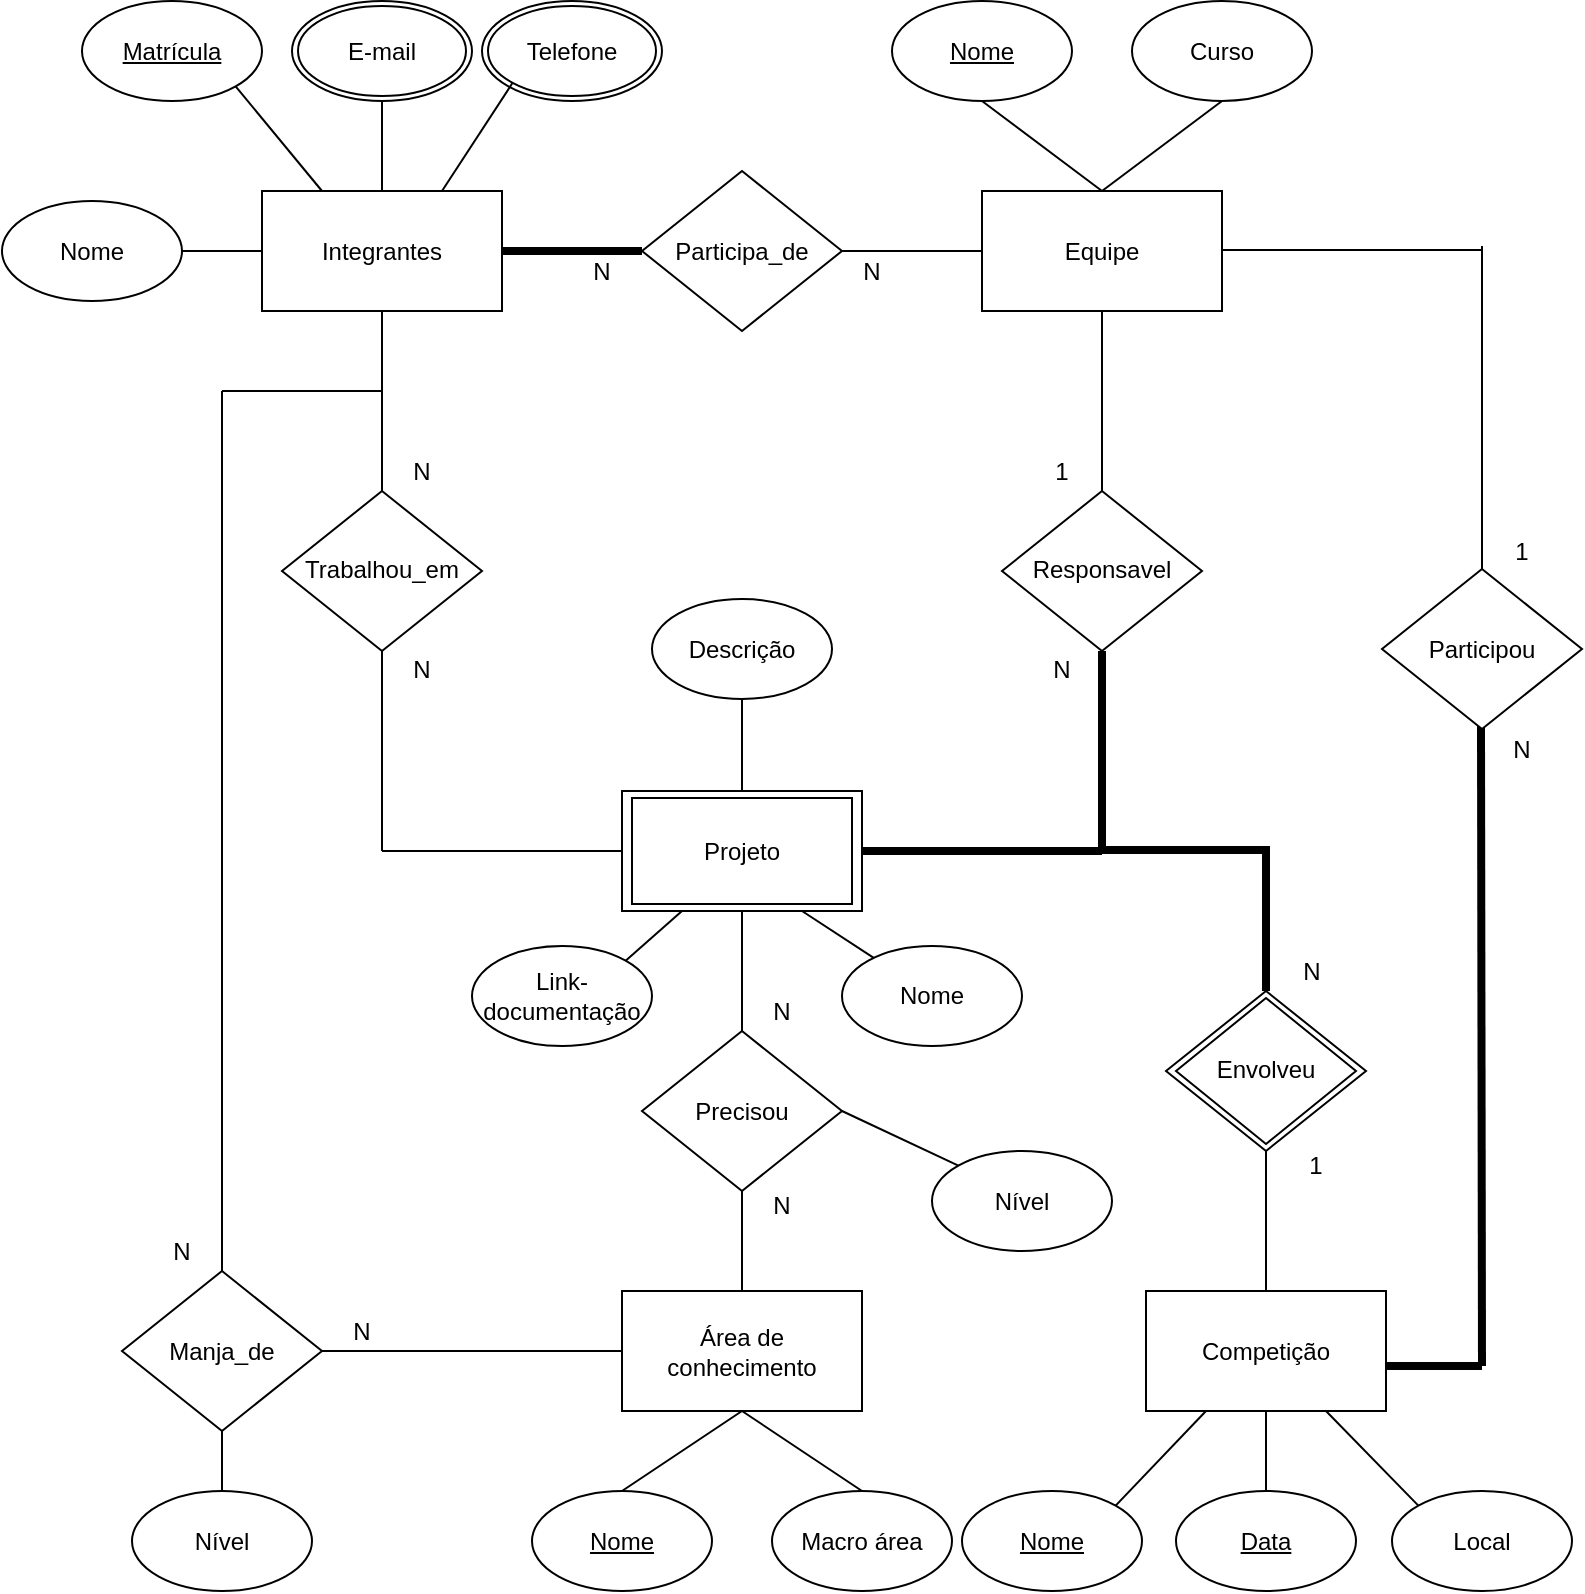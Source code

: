 <mxfile version="12.2.6" type="device" pages="1"><diagram id="QbOctcNtWyUwh9vlXp59" name="Page-1"><mxGraphModel dx="829" dy="933" grid="1" gridSize="10" guides="1" tooltips="1" connect="1" arrows="1" fold="1" page="1" pageScale="1" pageWidth="827" pageHeight="1169" math="0" shadow="0"><root><mxCell id="0"/><mxCell id="1" parent="0"/><mxCell id="Owvt2HFNUuFYuoQdMX9v-49" value="Matrícula" style="ellipse;whiteSpace=wrap;html=1;fontStyle=4" vertex="1" parent="1"><mxGeometry x="870" y="237.5" width="90" height="50" as="geometry"/></mxCell><mxCell id="fKhxq8QPWoodHr8Rx7Cf-14" value="Telefone" style="ellipse;whiteSpace=wrap;html=1;" parent="1" vertex="1"><mxGeometry x="1070" y="237.5" width="90" height="50" as="geometry"/></mxCell><mxCell id="fKhxq8QPWoodHr8Rx7Cf-18" value="Telefone" style="ellipse;whiteSpace=wrap;html=1;" parent="1" vertex="1"><mxGeometry x="1073" y="240" width="84" height="45" as="geometry"/></mxCell><mxCell id="fKhxq8QPWoodHr8Rx7Cf-1" value="Área de conhecimento" style="rounded=0;whiteSpace=wrap;html=1;" parent="1" vertex="1"><mxGeometry x="1140" y="882.5" width="120" height="60" as="geometry"/></mxCell><mxCell id="fKhxq8QPWoodHr8Rx7Cf-2" value="Nome" style="ellipse;whiteSpace=wrap;html=1;fontStyle=4" parent="1" vertex="1"><mxGeometry x="1095" y="982.5" width="90" height="50" as="geometry"/></mxCell><mxCell id="fKhxq8QPWoodHr8Rx7Cf-4" value="Equipe" style="rounded=0;whiteSpace=wrap;html=1;" parent="1" vertex="1"><mxGeometry x="1320" y="332.5" width="120" height="60" as="geometry"/></mxCell><mxCell id="fKhxq8QPWoodHr8Rx7Cf-6" value="Nome" style="ellipse;whiteSpace=wrap;html=1;fontStyle=4" parent="1" vertex="1"><mxGeometry x="1275" y="237.5" width="90" height="50" as="geometry"/></mxCell><mxCell id="fKhxq8QPWoodHr8Rx7Cf-8" value="Curso" style="ellipse;whiteSpace=wrap;html=1;" parent="1" vertex="1"><mxGeometry x="1395" y="237.5" width="90" height="50" as="geometry"/></mxCell><mxCell id="fKhxq8QPWoodHr8Rx7Cf-10" value="Integrantes" style="rounded=0;whiteSpace=wrap;html=1;" parent="1" vertex="1"><mxGeometry x="960" y="332.5" width="120" height="60" as="geometry"/></mxCell><mxCell id="fKhxq8QPWoodHr8Rx7Cf-11" value="Nome" style="ellipse;whiteSpace=wrap;html=1;" parent="1" vertex="1"><mxGeometry x="830" y="337.5" width="90" height="50" as="geometry"/></mxCell><mxCell id="fKhxq8QPWoodHr8Rx7Cf-16" value="E-mail" style="ellipse;whiteSpace=wrap;html=1;" parent="1" vertex="1"><mxGeometry x="975" y="237.5" width="90" height="50" as="geometry"/></mxCell><mxCell id="fKhxq8QPWoodHr8Rx7Cf-19" value="E-mail" style="ellipse;whiteSpace=wrap;html=1;" parent="1" vertex="1"><mxGeometry x="978" y="240" width="84" height="45" as="geometry"/></mxCell><mxCell id="fKhxq8QPWoodHr8Rx7Cf-20" value="Data" style="ellipse;whiteSpace=wrap;html=1;fontStyle=4" parent="1" vertex="1"><mxGeometry x="1417" y="982.5" width="90" height="50" as="geometry"/></mxCell><mxCell id="fKhxq8QPWoodHr8Rx7Cf-25" value="Competição" style="rounded=0;whiteSpace=wrap;html=1;" parent="1" vertex="1"><mxGeometry x="1402" y="882.5" width="120" height="60" as="geometry"/></mxCell><mxCell id="fKhxq8QPWoodHr8Rx7Cf-26" value="Nome" style="ellipse;whiteSpace=wrap;html=1;fontStyle=4" parent="1" vertex="1"><mxGeometry x="1310" y="982.5" width="90" height="50" as="geometry"/></mxCell><mxCell id="fKhxq8QPWoodHr8Rx7Cf-27" value="Local" style="ellipse;whiteSpace=wrap;html=1;" parent="1" vertex="1"><mxGeometry x="1525" y="982.5" width="90" height="50" as="geometry"/></mxCell><mxCell id="fKhxq8QPWoodHr8Rx7Cf-34" value="Link-documentação" style="ellipse;whiteSpace=wrap;html=1;" parent="1" vertex="1"><mxGeometry x="1065" y="710" width="90" height="50" as="geometry"/></mxCell><mxCell id="fKhxq8QPWoodHr8Rx7Cf-39" value="Projeto" style="rounded=0;whiteSpace=wrap;html=1;" parent="1" vertex="1"><mxGeometry x="1140" y="632.5" width="120" height="60" as="geometry"/></mxCell><mxCell id="fKhxq8QPWoodHr8Rx7Cf-40" value="Nome" style="ellipse;whiteSpace=wrap;html=1;" parent="1" vertex="1"><mxGeometry x="1250" y="710" width="90" height="50" as="geometry"/></mxCell><mxCell id="fKhxq8QPWoodHr8Rx7Cf-41" value="Descrição" style="ellipse;whiteSpace=wrap;html=1;" parent="1" vertex="1"><mxGeometry x="1155" y="536.5" width="90" height="50" as="geometry"/></mxCell><mxCell id="bj9RM_VjNCsY6ynYMhax-1" value="" style="endArrow=none;html=1;entryX=0.5;entryY=0;entryDx=0;entryDy=0;exitX=0.5;exitY=1;exitDx=0;exitDy=0;" parent="1" source="fKhxq8QPWoodHr8Rx7Cf-16" target="fKhxq8QPWoodHr8Rx7Cf-10" edge="1"><mxGeometry width="50" height="50" relative="1" as="geometry"><mxPoint x="880" y="482.5" as="sourcePoint"/><mxPoint x="930" y="432.5" as="targetPoint"/></mxGeometry></mxCell><mxCell id="bj9RM_VjNCsY6ynYMhax-5" value="" style="endArrow=none;html=1;entryX=0.5;entryY=1;entryDx=0;entryDy=0;exitX=0.5;exitY=0;exitDx=0;exitDy=0;" parent="1" source="fKhxq8QPWoodHr8Rx7Cf-4" target="fKhxq8QPWoodHr8Rx7Cf-6" edge="1"><mxGeometry width="50" height="50" relative="1" as="geometry"><mxPoint x="1110" y="342.5" as="sourcePoint"/><mxPoint x="1110" y="302.5" as="targetPoint"/></mxGeometry></mxCell><mxCell id="bj9RM_VjNCsY6ynYMhax-7" value="" style="rhombus;whiteSpace=wrap;html=1;" parent="1" vertex="1"><mxGeometry x="1150" y="322.5" width="100" height="80" as="geometry"/></mxCell><mxCell id="bj9RM_VjNCsY6ynYMhax-9" value="" style="endArrow=none;html=1;exitX=1;exitY=0.5;exitDx=0;exitDy=0;entryX=0;entryY=0.5;entryDx=0;entryDy=0;" parent="1" source="bj9RM_VjNCsY6ynYMhax-7" target="fKhxq8QPWoodHr8Rx7Cf-4" edge="1"><mxGeometry width="50" height="50" relative="1" as="geometry"><mxPoint x="1180" y="522.5" as="sourcePoint"/><mxPoint x="1320" y="367.5" as="targetPoint"/></mxGeometry></mxCell><mxCell id="bj9RM_VjNCsY6ynYMhax-13" value="" style="endArrow=none;html=1;entryX=0.5;entryY=1;entryDx=0;entryDy=0;exitX=0.5;exitY=0;exitDx=0;exitDy=0;" parent="1" source="fKhxq8QPWoodHr8Rx7Cf-20" target="fKhxq8QPWoodHr8Rx7Cf-25" edge="1"><mxGeometry width="50" height="50" relative="1" as="geometry"><mxPoint x="1472" y="892.5" as="sourcePoint"/><mxPoint x="1472" y="857.5" as="targetPoint"/></mxGeometry></mxCell><mxCell id="bj9RM_VjNCsY6ynYMhax-16" value="" style="rhombus;whiteSpace=wrap;html=1;" parent="1" vertex="1"><mxGeometry x="1412" y="732.5" width="100" height="80" as="geometry"/></mxCell><mxCell id="bj9RM_VjNCsY6ynYMhax-18" value="" style="endArrow=none;html=1;exitX=0.5;exitY=1;exitDx=0;exitDy=0;entryX=0.5;entryY=0;entryDx=0;entryDy=0;" parent="1" source="bj9RM_VjNCsY6ynYMhax-16" edge="1" target="fKhxq8QPWoodHr8Rx7Cf-25"><mxGeometry width="50" height="50" relative="1" as="geometry"><mxPoint x="1545.5" y="522.5" as="sourcePoint"/><mxPoint x="1475.5" y="820" as="targetPoint"/></mxGeometry></mxCell><mxCell id="bj9RM_VjNCsY6ynYMhax-25" value="" style="rhombus;whiteSpace=wrap;html=1;" parent="1" vertex="1"><mxGeometry x="1330" y="482.5" width="100" height="80" as="geometry"/></mxCell><mxCell id="bj9RM_VjNCsY6ynYMhax-27" value="" style="endArrow=none;html=1;entryX=1;entryY=0;entryDx=0;entryDy=0;exitX=0.25;exitY=1;exitDx=0;exitDy=0;" parent="1" source="fKhxq8QPWoodHr8Rx7Cf-39" target="fKhxq8QPWoodHr8Rx7Cf-34" edge="1"><mxGeometry width="50" height="50" relative="1" as="geometry"><mxPoint x="1220" y="642.5" as="sourcePoint"/><mxPoint x="1220" y="602.5" as="targetPoint"/></mxGeometry></mxCell><mxCell id="bj9RM_VjNCsY6ynYMhax-29" value="" style="endArrow=none;html=1;entryX=0.5;entryY=1;entryDx=0;entryDy=0;exitX=0.5;exitY=0;exitDx=0;exitDy=0;" parent="1" source="bj9RM_VjNCsY6ynYMhax-25" target="fKhxq8QPWoodHr8Rx7Cf-4" edge="1"><mxGeometry width="50" height="50" relative="1" as="geometry"><mxPoint x="1420" y="482.5" as="sourcePoint"/><mxPoint x="1470" y="432.5" as="targetPoint"/></mxGeometry></mxCell><mxCell id="bj9RM_VjNCsY6ynYMhax-31" value="" style="endArrow=none;html=1;exitX=0.75;exitY=1;exitDx=0;exitDy=0;" parent="1" source="fKhxq8QPWoodHr8Rx7Cf-39" target="fKhxq8QPWoodHr8Rx7Cf-40" edge="1"><mxGeometry width="50" height="50" relative="1" as="geometry"><mxPoint x="1220" y="702.5" as="sourcePoint"/><mxPoint x="1135" y="752.5" as="targetPoint"/></mxGeometry></mxCell><mxCell id="bj9RM_VjNCsY6ynYMhax-32" value="" style="endArrow=none;html=1;entryX=0.5;entryY=0;entryDx=0;entryDy=0;exitX=0.5;exitY=1;exitDx=0;exitDy=0;" parent="1" source="fKhxq8QPWoodHr8Rx7Cf-8" target="fKhxq8QPWoodHr8Rx7Cf-4" edge="1"><mxGeometry width="50" height="50" relative="1" as="geometry"><mxPoint x="1390" y="342.5" as="sourcePoint"/><mxPoint x="1305" y="302.5" as="targetPoint"/></mxGeometry></mxCell><mxCell id="bj9RM_VjNCsY6ynYMhax-34" value="" style="rhombus;whiteSpace=wrap;html=1;" parent="1" vertex="1"><mxGeometry x="890" y="872.5" width="100" height="80" as="geometry"/></mxCell><mxCell id="bj9RM_VjNCsY6ynYMhax-35" value="" style="endArrow=none;html=1;entryX=0.5;entryY=0;entryDx=0;entryDy=0;" parent="1" target="bj9RM_VjNCsY6ynYMhax-34" edge="1"><mxGeometry width="50" height="50" relative="1" as="geometry"><mxPoint x="940" y="432.5" as="sourcePoint"/><mxPoint x="787" y="722.5" as="targetPoint"/></mxGeometry></mxCell><mxCell id="bj9RM_VjNCsY6ynYMhax-37" value="" style="endArrow=none;html=1;entryX=0.5;entryY=0;entryDx=0;entryDy=0;exitX=0.5;exitY=1;exitDx=0;exitDy=0;" parent="1" source="fKhxq8QPWoodHr8Rx7Cf-1" target="fKhxq8QPWoodHr8Rx7Cf-2" edge="1"><mxGeometry width="50" height="50" relative="1" as="geometry"><mxPoint x="920" y="1012.5" as="sourcePoint"/><mxPoint x="970" y="962.5" as="targetPoint"/></mxGeometry></mxCell><mxCell id="bj9RM_VjNCsY6ynYMhax-38" value="" style="endArrow=none;html=1;entryX=0;entryY=0.5;entryDx=0;entryDy=0;exitX=1;exitY=0.5;exitDx=0;exitDy=0;" parent="1" source="fKhxq8QPWoodHr8Rx7Cf-11" target="fKhxq8QPWoodHr8Rx7Cf-10" edge="1"><mxGeometry width="50" height="50" relative="1" as="geometry"><mxPoint x="870" y="452.5" as="sourcePoint"/><mxPoint x="940" y="452.5" as="targetPoint"/></mxGeometry></mxCell><mxCell id="bj9RM_VjNCsY6ynYMhax-39" value="" style="endArrow=none;html=1;exitX=0.5;exitY=0;exitDx=0;exitDy=0;entryX=0.5;entryY=1;entryDx=0;entryDy=0;" parent="1" source="fKhxq8QPWoodHr8Rx7Cf-39" target="fKhxq8QPWoodHr8Rx7Cf-41" edge="1"><mxGeometry width="50" height="50" relative="1" as="geometry"><mxPoint x="1210" y="702.5" as="sourcePoint"/><mxPoint x="1200" y="592.5" as="targetPoint"/></mxGeometry></mxCell><mxCell id="bj9RM_VjNCsY6ynYMhax-41" value="" style="endArrow=none;html=1;entryX=1;entryY=0.5;entryDx=0;entryDy=0;strokeWidth=4;" parent="1" target="fKhxq8QPWoodHr8Rx7Cf-39" edge="1"><mxGeometry width="50" height="50" relative="1" as="geometry"><mxPoint x="1380" y="662.5" as="sourcePoint"/><mxPoint x="1270" y="672.5" as="targetPoint"/></mxGeometry></mxCell><mxCell id="bj9RM_VjNCsY6ynYMhax-42" value="" style="endArrow=none;html=1;entryX=0.5;entryY=1;entryDx=0;entryDy=0;strokeWidth=4;" parent="1" target="bj9RM_VjNCsY6ynYMhax-25" edge="1"><mxGeometry width="50" height="50" relative="1" as="geometry"><mxPoint x="1380" y="662.5" as="sourcePoint"/><mxPoint x="1410" y="642.5" as="targetPoint"/></mxGeometry></mxCell><mxCell id="bj9RM_VjNCsY6ynYMhax-43" value="" style="rhombus;whiteSpace=wrap;html=1;" parent="1" vertex="1"><mxGeometry x="970" y="482.5" width="100" height="80" as="geometry"/></mxCell><mxCell id="bj9RM_VjNCsY6ynYMhax-44" value="" style="endArrow=none;html=1;entryX=0;entryY=0.5;entryDx=0;entryDy=0;" parent="1" target="fKhxq8QPWoodHr8Rx7Cf-39" edge="1"><mxGeometry width="50" height="50" relative="1" as="geometry"><mxPoint x="1020" y="662.5" as="sourcePoint"/><mxPoint x="900" y="662.5" as="targetPoint"/></mxGeometry></mxCell><mxCell id="bj9RM_VjNCsY6ynYMhax-45" value="" style="endArrow=none;html=1;entryX=0.5;entryY=1;entryDx=0;entryDy=0;" parent="1" target="bj9RM_VjNCsY6ynYMhax-43" edge="1"><mxGeometry width="50" height="50" relative="1" as="geometry"><mxPoint x="1020" y="662.5" as="sourcePoint"/><mxPoint x="1050" y="642.5" as="targetPoint"/></mxGeometry></mxCell><mxCell id="bj9RM_VjNCsY6ynYMhax-46" value="" style="endArrow=none;html=1;entryX=0.5;entryY=1;entryDx=0;entryDy=0;exitX=0.5;exitY=0;exitDx=0;exitDy=0;" parent="1" edge="1"><mxGeometry width="50" height="50" relative="1" as="geometry"><mxPoint x="1020" y="482.5" as="sourcePoint"/><mxPoint x="1020" y="392.5" as="targetPoint"/></mxGeometry></mxCell><mxCell id="bj9RM_VjNCsY6ynYMhax-47" value="" style="endArrow=none;html=1;entryX=1;entryY=0.5;entryDx=0;entryDy=0;exitX=0;exitY=0.5;exitDx=0;exitDy=0;" parent="1" source="fKhxq8QPWoodHr8Rx7Cf-1" target="bj9RM_VjNCsY6ynYMhax-34" edge="1"><mxGeometry width="50" height="50" relative="1" as="geometry"><mxPoint x="960" y="482.5" as="sourcePoint"/><mxPoint x="957" y="882.5" as="targetPoint"/></mxGeometry></mxCell><mxCell id="bj9RM_VjNCsY6ynYMhax-48" value="" style="endArrow=none;html=1;" parent="1" edge="1"><mxGeometry width="50" height="50" relative="1" as="geometry"><mxPoint x="1020" y="432.5" as="sourcePoint"/><mxPoint x="940" y="432.5" as="targetPoint"/></mxGeometry></mxCell><mxCell id="bj9RM_VjNCsY6ynYMhax-50" value="" style="rhombus;whiteSpace=wrap;html=1;" parent="1" vertex="1"><mxGeometry x="1150" y="752.5" width="100" height="80" as="geometry"/></mxCell><mxCell id="bj9RM_VjNCsY6ynYMhax-51" value="" style="endArrow=none;html=1;entryX=0.5;entryY=0;entryDx=0;entryDy=0;exitX=0.5;exitY=1;exitDx=0;exitDy=0;" parent="1" source="bj9RM_VjNCsY6ynYMhax-50" target="fKhxq8QPWoodHr8Rx7Cf-1" edge="1"><mxGeometry width="50" height="50" relative="1" as="geometry"><mxPoint x="1210" y="952.5" as="sourcePoint"/><mxPoint x="1210" y="992.5" as="targetPoint"/></mxGeometry></mxCell><mxCell id="bj9RM_VjNCsY6ynYMhax-52" value="" style="endArrow=none;html=1;entryX=0.5;entryY=0;entryDx=0;entryDy=0;exitX=0.5;exitY=1;exitDx=0;exitDy=0;" parent="1" source="fKhxq8QPWoodHr8Rx7Cf-39" target="bj9RM_VjNCsY6ynYMhax-50" edge="1"><mxGeometry width="50" height="50" relative="1" as="geometry"><mxPoint x="1210" y="842.5" as="sourcePoint"/><mxPoint x="1210" y="892.5" as="targetPoint"/></mxGeometry></mxCell><mxCell id="Owvt2HFNUuFYuoQdMX9v-1" value="Participa_de" style="text;html=1;strokeColor=none;fillColor=none;align=center;verticalAlign=middle;whiteSpace=wrap;rounded=0;" vertex="1" parent="1"><mxGeometry x="1170" y="352.5" width="60" height="20" as="geometry"/></mxCell><mxCell id="Owvt2HFNUuFYuoQdMX9v-2" value="N" style="text;html=1;strokeColor=none;fillColor=none;align=center;verticalAlign=middle;whiteSpace=wrap;rounded=0;" vertex="1" parent="1"><mxGeometry x="1245" y="362.5" width="40" height="20" as="geometry"/></mxCell><mxCell id="Owvt2HFNUuFYuoQdMX9v-3" value="N" style="text;html=1;strokeColor=none;fillColor=none;align=center;verticalAlign=middle;whiteSpace=wrap;rounded=0;" vertex="1" parent="1"><mxGeometry x="1110" y="362.5" width="40" height="20" as="geometry"/></mxCell><mxCell id="Owvt2HFNUuFYuoQdMX9v-4" value="N" style="text;html=1;strokeColor=none;fillColor=none;align=center;verticalAlign=middle;whiteSpace=wrap;rounded=0;" vertex="1" parent="1"><mxGeometry x="1020" y="561.5" width="40" height="20" as="geometry"/></mxCell><mxCell id="Owvt2HFNUuFYuoQdMX9v-5" value="N" style="text;html=1;strokeColor=none;fillColor=none;align=center;verticalAlign=middle;whiteSpace=wrap;rounded=0;" vertex="1" parent="1"><mxGeometry x="1020" y="462.5" width="40" height="20" as="geometry"/></mxCell><mxCell id="Owvt2HFNUuFYuoQdMX9v-6" value="Trabalhou_em" style="text;html=1;strokeColor=none;fillColor=none;align=center;verticalAlign=middle;whiteSpace=wrap;rounded=0;" vertex="1" parent="1"><mxGeometry x="990" y="512" width="60" height="20" as="geometry"/></mxCell><mxCell id="Owvt2HFNUuFYuoQdMX9v-7" value="&lt;div&gt;Responsavel&lt;/div&gt;" style="text;html=1;strokeColor=none;fillColor=none;align=center;verticalAlign=middle;whiteSpace=wrap;rounded=0;" vertex="1" parent="1"><mxGeometry x="1350" y="512" width="60" height="20" as="geometry"/></mxCell><mxCell id="Owvt2HFNUuFYuoQdMX9v-8" value="N" style="text;html=1;strokeColor=none;fillColor=none;align=center;verticalAlign=middle;whiteSpace=wrap;rounded=0;" vertex="1" parent="1"><mxGeometry x="1340" y="561.5" width="40" height="20" as="geometry"/></mxCell><mxCell id="Owvt2HFNUuFYuoQdMX9v-9" value="1" style="text;html=1;strokeColor=none;fillColor=none;align=center;verticalAlign=middle;whiteSpace=wrap;rounded=0;" vertex="1" parent="1"><mxGeometry x="1340" y="462.5" width="40" height="20" as="geometry"/></mxCell><mxCell id="Owvt2HFNUuFYuoQdMX9v-10" value="Manja_de" style="text;html=1;strokeColor=none;fillColor=none;align=center;verticalAlign=middle;whiteSpace=wrap;rounded=0;" vertex="1" parent="1"><mxGeometry x="910" y="902.5" width="60" height="20" as="geometry"/></mxCell><mxCell id="Owvt2HFNUuFYuoQdMX9v-11" value="Nível" style="ellipse;whiteSpace=wrap;html=1;" vertex="1" parent="1"><mxGeometry x="895" y="982.5" width="90" height="50" as="geometry"/></mxCell><mxCell id="Owvt2HFNUuFYuoQdMX9v-12" value="" style="endArrow=none;html=1;entryX=0.5;entryY=0;entryDx=0;entryDy=0;exitX=0.5;exitY=1;exitDx=0;exitDy=0;" edge="1" parent="1" source="bj9RM_VjNCsY6ynYMhax-34" target="Owvt2HFNUuFYuoQdMX9v-11"><mxGeometry width="50" height="50" relative="1" as="geometry"><mxPoint x="1210" y="952.5" as="sourcePoint"/><mxPoint x="1210" y="992.5" as="targetPoint"/></mxGeometry></mxCell><mxCell id="Owvt2HFNUuFYuoQdMX9v-13" value="N" style="text;html=1;strokeColor=none;fillColor=none;align=center;verticalAlign=middle;whiteSpace=wrap;rounded=0;" vertex="1" parent="1"><mxGeometry x="990" y="892.5" width="40" height="20" as="geometry"/></mxCell><mxCell id="Owvt2HFNUuFYuoQdMX9v-14" value="N" style="text;html=1;strokeColor=none;fillColor=none;align=center;verticalAlign=middle;whiteSpace=wrap;rounded=0;" vertex="1" parent="1"><mxGeometry x="900" y="852.5" width="40" height="20" as="geometry"/></mxCell><mxCell id="Owvt2HFNUuFYuoQdMX9v-18" value="Precisou" style="text;html=1;strokeColor=none;fillColor=none;align=center;verticalAlign=middle;whiteSpace=wrap;rounded=0;" vertex="1" parent="1"><mxGeometry x="1170" y="782.5" width="60" height="20" as="geometry"/></mxCell><mxCell id="Owvt2HFNUuFYuoQdMX9v-19" value="N" style="text;html=1;strokeColor=none;fillColor=none;align=center;verticalAlign=middle;whiteSpace=wrap;rounded=0;" vertex="1" parent="1"><mxGeometry x="1200" y="830" width="40" height="20" as="geometry"/></mxCell><mxCell id="Owvt2HFNUuFYuoQdMX9v-20" value="N" style="text;html=1;strokeColor=none;fillColor=none;align=center;verticalAlign=middle;whiteSpace=wrap;rounded=0;" vertex="1" parent="1"><mxGeometry x="1200" y="732.5" width="40" height="20" as="geometry"/></mxCell><mxCell id="Owvt2HFNUuFYuoQdMX9v-21" value="" style="endArrow=none;html=1;entryX=0.75;entryY=1;entryDx=0;entryDy=0;exitX=0;exitY=0;exitDx=0;exitDy=0;" edge="1" parent="1" source="fKhxq8QPWoodHr8Rx7Cf-27" target="fKhxq8QPWoodHr8Rx7Cf-25"><mxGeometry width="50" height="50" relative="1" as="geometry"><mxPoint x="1472" y="992.5" as="sourcePoint"/><mxPoint x="1472" y="952.5" as="targetPoint"/></mxGeometry></mxCell><mxCell id="Owvt2HFNUuFYuoQdMX9v-22" value="" style="endArrow=none;html=1;entryX=0.25;entryY=1;entryDx=0;entryDy=0;exitX=1;exitY=0;exitDx=0;exitDy=0;" edge="1" parent="1" source="fKhxq8QPWoodHr8Rx7Cf-26" target="fKhxq8QPWoodHr8Rx7Cf-25"><mxGeometry width="50" height="50" relative="1" as="geometry"><mxPoint x="1482" y="1002.5" as="sourcePoint"/><mxPoint x="1482" y="962.5" as="targetPoint"/></mxGeometry></mxCell><mxCell id="Owvt2HFNUuFYuoQdMX9v-23" value="" style="endArrow=none;html=1;strokeWidth=4;" edge="1" parent="1"><mxGeometry width="50" height="50" relative="1" as="geometry"><mxPoint x="1380" y="662" as="sourcePoint"/><mxPoint x="1460" y="662" as="targetPoint"/></mxGeometry></mxCell><mxCell id="Owvt2HFNUuFYuoQdMX9v-24" value="" style="endArrow=none;html=1;entryX=0.5;entryY=0;entryDx=0;entryDy=0;strokeWidth=4;" edge="1" parent="1" target="bj9RM_VjNCsY6ynYMhax-16"><mxGeometry width="50" height="50" relative="1" as="geometry"><mxPoint x="1462" y="660" as="sourcePoint"/><mxPoint x="1470" y="672" as="targetPoint"/></mxGeometry></mxCell><mxCell id="Owvt2HFNUuFYuoQdMX9v-26" value="" style="endArrow=none;html=1;strokeWidth=4;" edge="1" parent="1"><mxGeometry width="50" height="50" relative="1" as="geometry"><mxPoint x="1570" y="920" as="sourcePoint"/><mxPoint x="1569.5" y="600" as="targetPoint"/></mxGeometry></mxCell><mxCell id="Owvt2HFNUuFYuoQdMX9v-27" value="" style="rhombus;whiteSpace=wrap;html=1;" vertex="1" parent="1"><mxGeometry x="1520" y="521.5" width="100" height="80" as="geometry"/></mxCell><mxCell id="Owvt2HFNUuFYuoQdMX9v-28" value="" style="endArrow=none;html=1;" edge="1" parent="1"><mxGeometry width="50" height="50" relative="1" as="geometry"><mxPoint x="1570" y="362" as="sourcePoint"/><mxPoint x="1440" y="362" as="targetPoint"/></mxGeometry></mxCell><mxCell id="Owvt2HFNUuFYuoQdMX9v-29" value="" style="endArrow=none;html=1;exitX=0.5;exitY=0;exitDx=0;exitDy=0;" edge="1" parent="1" source="Owvt2HFNUuFYuoQdMX9v-27"><mxGeometry width="50" height="50" relative="1" as="geometry"><mxPoint x="1570" y="372" as="sourcePoint"/><mxPoint x="1570" y="360" as="targetPoint"/></mxGeometry></mxCell><mxCell id="Owvt2HFNUuFYuoQdMX9v-30" value="Envolveu" style="text;html=1;strokeColor=none;fillColor=none;align=center;verticalAlign=middle;whiteSpace=wrap;rounded=0;" vertex="1" parent="1"><mxGeometry x="1432" y="760" width="60" height="20" as="geometry"/></mxCell><mxCell id="Owvt2HFNUuFYuoQdMX9v-31" value="Participou" style="text;html=1;strokeColor=none;fillColor=none;align=center;verticalAlign=middle;whiteSpace=wrap;rounded=0;" vertex="1" parent="1"><mxGeometry x="1540" y="551.5" width="60" height="20" as="geometry"/></mxCell><mxCell id="Owvt2HFNUuFYuoQdMX9v-32" value="1" style="text;html=1;strokeColor=none;fillColor=none;align=center;verticalAlign=middle;whiteSpace=wrap;rounded=0;" vertex="1" parent="1"><mxGeometry x="1570" y="502.5" width="40" height="20" as="geometry"/></mxCell><mxCell id="Owvt2HFNUuFYuoQdMX9v-33" value="N" style="text;html=1;strokeColor=none;fillColor=none;align=center;verticalAlign=middle;whiteSpace=wrap;rounded=0;" vertex="1" parent="1"><mxGeometry x="1570" y="601.5" width="40" height="20" as="geometry"/></mxCell><mxCell id="Owvt2HFNUuFYuoQdMX9v-34" value="N" style="text;html=1;strokeColor=none;fillColor=none;align=center;verticalAlign=middle;whiteSpace=wrap;rounded=0;" vertex="1" parent="1"><mxGeometry x="1465" y="712.5" width="40" height="20" as="geometry"/></mxCell><mxCell id="Owvt2HFNUuFYuoQdMX9v-35" value="1" style="text;html=1;strokeColor=none;fillColor=none;align=center;verticalAlign=middle;whiteSpace=wrap;rounded=0;" vertex="1" parent="1"><mxGeometry x="1467" y="810" width="40" height="20" as="geometry"/></mxCell><mxCell id="Owvt2HFNUuFYuoQdMX9v-36" value="Nível" style="ellipse;whiteSpace=wrap;html=1;" vertex="1" parent="1"><mxGeometry x="1295" y="812.5" width="90" height="50" as="geometry"/></mxCell><mxCell id="Owvt2HFNUuFYuoQdMX9v-38" value="" style="endArrow=none;html=1;entryX=0;entryY=0;entryDx=0;entryDy=0;exitX=1;exitY=0.5;exitDx=0;exitDy=0;" edge="1" parent="1" source="bj9RM_VjNCsY6ynYMhax-50" target="Owvt2HFNUuFYuoQdMX9v-36"><mxGeometry width="50" height="50" relative="1" as="geometry"><mxPoint x="950" y="962.5" as="sourcePoint"/><mxPoint x="950" y="992.5" as="targetPoint"/></mxGeometry></mxCell><mxCell id="Owvt2HFNUuFYuoQdMX9v-39" value="" style="rounded=0;whiteSpace=wrap;html=1;" vertex="1" parent="1"><mxGeometry x="1145" y="636" width="110" height="53" as="geometry"/></mxCell><mxCell id="Owvt2HFNUuFYuoQdMX9v-40" value="Projeto" style="text;html=1;strokeColor=none;fillColor=none;align=center;verticalAlign=middle;whiteSpace=wrap;rounded=0;" vertex="1" parent="1"><mxGeometry x="1180" y="653" width="40" height="20" as="geometry"/></mxCell><mxCell id="Owvt2HFNUuFYuoQdMX9v-41" value="" style="rhombus;whiteSpace=wrap;html=1;" vertex="1" parent="1"><mxGeometry x="1417" y="736" width="90" height="73" as="geometry"/></mxCell><mxCell id="Owvt2HFNUuFYuoQdMX9v-44" value="Envolveu" style="text;html=1;strokeColor=none;fillColor=none;align=center;verticalAlign=middle;whiteSpace=wrap;rounded=0;" vertex="1" parent="1"><mxGeometry x="1432" y="761.5" width="60" height="20" as="geometry"/></mxCell><mxCell id="Owvt2HFNUuFYuoQdMX9v-50" value="" style="endArrow=none;html=1;entryX=0.75;entryY=0;entryDx=0;entryDy=0;exitX=0;exitY=1;exitDx=0;exitDy=0;" edge="1" parent="1" source="fKhxq8QPWoodHr8Rx7Cf-18" target="fKhxq8QPWoodHr8Rx7Cf-10"><mxGeometry width="50" height="50" relative="1" as="geometry"><mxPoint x="1030" y="297.5" as="sourcePoint"/><mxPoint x="1030" y="342.5" as="targetPoint"/></mxGeometry></mxCell><mxCell id="Owvt2HFNUuFYuoQdMX9v-51" value="" style="endArrow=none;html=1;entryX=0.25;entryY=0;entryDx=0;entryDy=0;exitX=1;exitY=1;exitDx=0;exitDy=0;" edge="1" parent="1" source="Owvt2HFNUuFYuoQdMX9v-49" target="fKhxq8QPWoodHr8Rx7Cf-10"><mxGeometry width="50" height="50" relative="1" as="geometry"><mxPoint x="1040" y="307.5" as="sourcePoint"/><mxPoint x="1040" y="352.5" as="targetPoint"/></mxGeometry></mxCell><mxCell id="Owvt2HFNUuFYuoQdMX9v-55" value="" style="endArrow=none;html=1;exitX=1;exitY=0.5;exitDx=0;exitDy=0;entryX=0;entryY=0.5;entryDx=0;entryDy=0;strokeWidth=4;" edge="1" parent="1"><mxGeometry width="50" height="50" relative="1" as="geometry"><mxPoint x="1080" y="362.5" as="sourcePoint"/><mxPoint x="1150" y="362.5" as="targetPoint"/></mxGeometry></mxCell><mxCell id="Owvt2HFNUuFYuoQdMX9v-59" value="" style="endArrow=none;html=1;exitX=1;exitY=0.625;exitDx=0;exitDy=0;strokeWidth=4;exitPerimeter=0;" edge="1" parent="1" source="fKhxq8QPWoodHr8Rx7Cf-25"><mxGeometry width="50" height="50" relative="1" as="geometry"><mxPoint x="1472" y="822.5" as="sourcePoint"/><mxPoint x="1570" y="920" as="targetPoint"/><Array as="points"><mxPoint x="1540" y="920"/></Array></mxGeometry></mxCell><mxCell id="Owvt2HFNUuFYuoQdMX9v-61" value="" style="endArrow=none;html=1;entryX=0.5;entryY=0;entryDx=0;entryDy=0;exitX=0.5;exitY=1;exitDx=0;exitDy=0;" edge="1" parent="1" source="fKhxq8QPWoodHr8Rx7Cf-1"><mxGeometry width="50" height="50" relative="1" as="geometry"><mxPoint x="1210" y="952.5" as="sourcePoint"/><mxPoint x="1260" y="982.5" as="targetPoint"/></mxGeometry></mxCell><mxCell id="Owvt2HFNUuFYuoQdMX9v-62" value="Macro área" style="ellipse;whiteSpace=wrap;html=1;" vertex="1" parent="1"><mxGeometry x="1215" y="982.5" width="90" height="50" as="geometry"/></mxCell></root></mxGraphModel></diagram></mxfile>